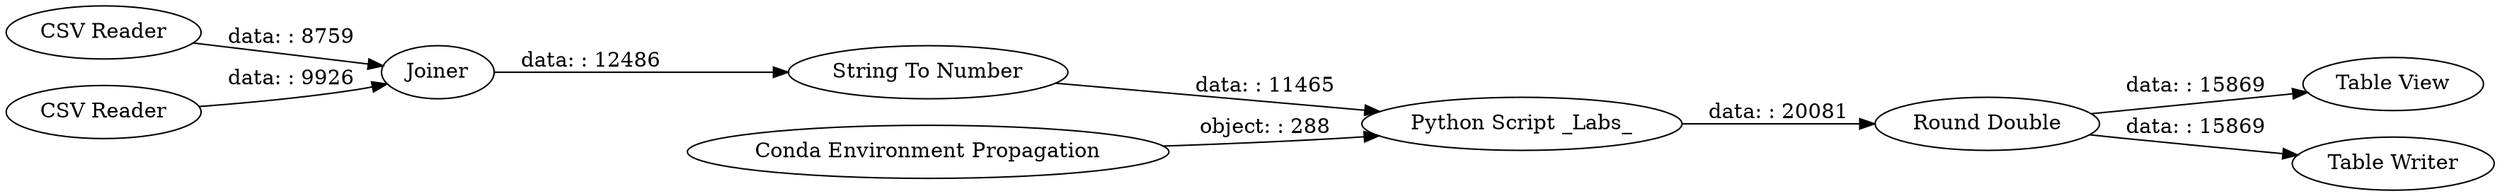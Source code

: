 digraph {
	"-1551038309778580409_24" [label="CSV Reader"]
	"-1551038309778580409_18" [label="String To Number"]
	"-1551038309778580409_17" [label=Joiner]
	"-1551038309778580409_23" [label="CSV Reader"]
	"-1551038309778580409_2" [label="Python Script _Labs_"]
	"-1551038309778580409_5" [label="Round Double"]
	"-1551038309778580409_4" [label="Table View"]
	"-1551038309778580409_25" [label="Conda Environment Propagation"]
	"-1551038309778580409_26" [label="Table Writer"]
	"-1551038309778580409_25" -> "-1551038309778580409_2" [label="object: : 288"]
	"-1551038309778580409_5" -> "-1551038309778580409_4" [label="data: : 15869"]
	"-1551038309778580409_5" -> "-1551038309778580409_26" [label="data: : 15869"]
	"-1551038309778580409_24" -> "-1551038309778580409_17" [label="data: : 8759"]
	"-1551038309778580409_2" -> "-1551038309778580409_5" [label="data: : 20081"]
	"-1551038309778580409_23" -> "-1551038309778580409_17" [label="data: : 9926"]
	"-1551038309778580409_18" -> "-1551038309778580409_2" [label="data: : 11465"]
	"-1551038309778580409_17" -> "-1551038309778580409_18" [label="data: : 12486"]
	rankdir=LR
}
